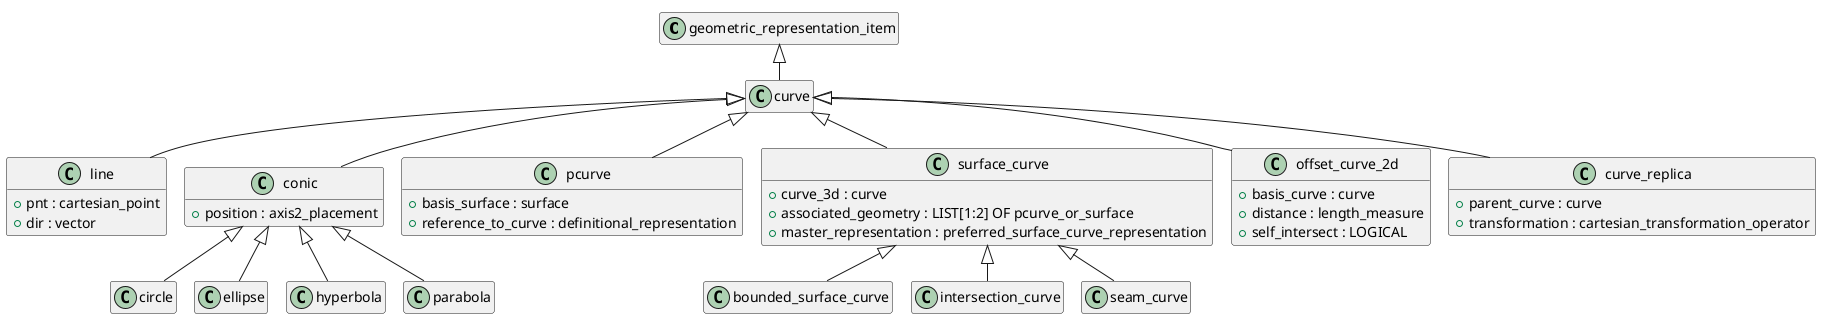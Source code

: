 @startuml
skinparam groupInheritance 2
!pragma layout smetana
hide empty members

class geometric_representation_item {
}

class curve {
}

class line {
  +pnt : cartesian_point
  +dir : vector
}

class conic {
  +position : axis2_placement
}



class pcurve {
  +basis_surface : surface
  +reference_to_curve : definitional_representation
}

class surface_curve {
  +curve_3d : curve
  +associated_geometry : LIST[1:2] OF pcurve_or_surface
  +master_representation : preferred_surface_curve_representation
}

class offset_curve_2d {
  +basis_curve : curve
  +distance : length_measure
  +self_intersect : LOGICAL
}

class curve_replica {
  +parent_curve : curve
  +transformation : cartesian_transformation_operator
}

class circle {
}

class ellipse {
}

class hyperbola {
}

class parabola {
}


class bounded_surface_curve {
}


class intersection_curve {
}

class seam_curve {
}

' Наследование
geometric_representation_item <|-- curve

curve <|-- line
curve <|-- conic
curve <|-- pcurve
curve <|-- surface_curve
curve <|-- offset_curve_2d
curve <|-- curve_replica

conic <|-- circle
conic <|-- ellipse
conic <|-- hyperbola
conic <|-- parabola

surface_curve <|-- intersection_curve
surface_curve <|-- seam_curve
surface_curve <|-- bounded_surface_curve

@enduml